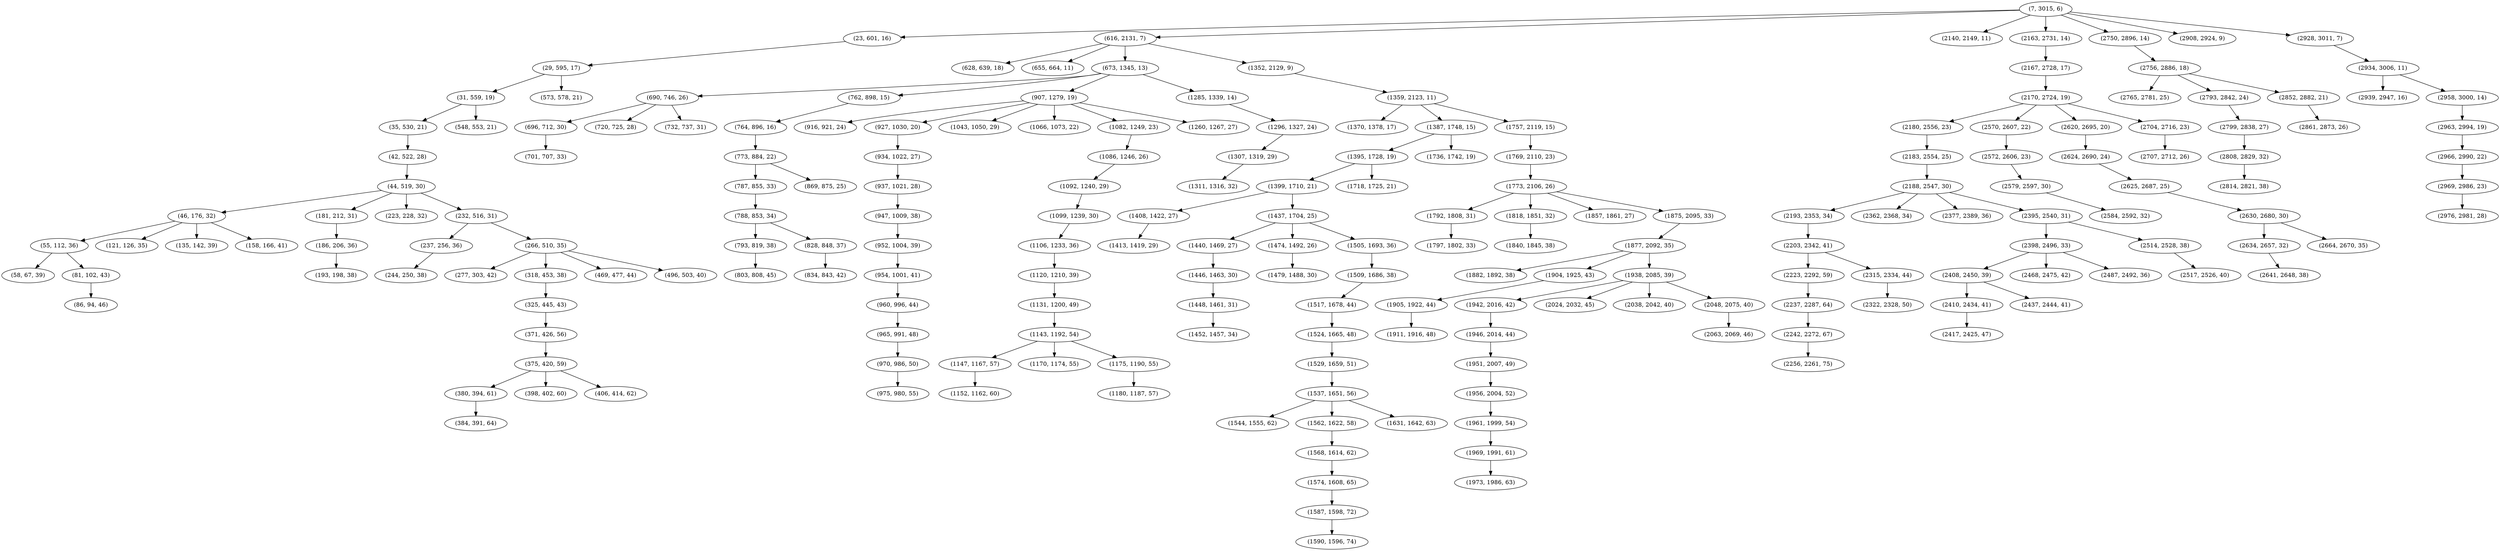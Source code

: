 digraph tree {
    "(7, 3015, 6)";
    "(23, 601, 16)";
    "(29, 595, 17)";
    "(31, 559, 19)";
    "(35, 530, 21)";
    "(42, 522, 28)";
    "(44, 519, 30)";
    "(46, 176, 32)";
    "(55, 112, 36)";
    "(58, 67, 39)";
    "(81, 102, 43)";
    "(86, 94, 46)";
    "(121, 126, 35)";
    "(135, 142, 39)";
    "(158, 166, 41)";
    "(181, 212, 31)";
    "(186, 206, 36)";
    "(193, 198, 38)";
    "(223, 228, 32)";
    "(232, 516, 31)";
    "(237, 256, 36)";
    "(244, 250, 38)";
    "(266, 510, 35)";
    "(277, 303, 42)";
    "(318, 453, 38)";
    "(325, 445, 43)";
    "(371, 426, 56)";
    "(375, 420, 59)";
    "(380, 394, 61)";
    "(384, 391, 64)";
    "(398, 402, 60)";
    "(406, 414, 62)";
    "(469, 477, 44)";
    "(496, 503, 40)";
    "(548, 553, 21)";
    "(573, 578, 21)";
    "(616, 2131, 7)";
    "(628, 639, 18)";
    "(655, 664, 11)";
    "(673, 1345, 13)";
    "(690, 746, 26)";
    "(696, 712, 30)";
    "(701, 707, 33)";
    "(720, 725, 28)";
    "(732, 737, 31)";
    "(762, 898, 15)";
    "(764, 896, 16)";
    "(773, 884, 22)";
    "(787, 855, 33)";
    "(788, 853, 34)";
    "(793, 819, 38)";
    "(803, 808, 45)";
    "(828, 848, 37)";
    "(834, 843, 42)";
    "(869, 875, 25)";
    "(907, 1279, 19)";
    "(916, 921, 24)";
    "(927, 1030, 20)";
    "(934, 1022, 27)";
    "(937, 1021, 28)";
    "(947, 1009, 38)";
    "(952, 1004, 39)";
    "(954, 1001, 41)";
    "(960, 996, 44)";
    "(965, 991, 48)";
    "(970, 986, 50)";
    "(975, 980, 55)";
    "(1043, 1050, 29)";
    "(1066, 1073, 22)";
    "(1082, 1249, 23)";
    "(1086, 1246, 26)";
    "(1092, 1240, 29)";
    "(1099, 1239, 30)";
    "(1106, 1233, 36)";
    "(1120, 1210, 39)";
    "(1131, 1200, 49)";
    "(1143, 1192, 54)";
    "(1147, 1167, 57)";
    "(1152, 1162, 60)";
    "(1170, 1174, 55)";
    "(1175, 1190, 55)";
    "(1180, 1187, 57)";
    "(1260, 1267, 27)";
    "(1285, 1339, 14)";
    "(1296, 1327, 24)";
    "(1307, 1319, 29)";
    "(1311, 1316, 32)";
    "(1352, 2129, 9)";
    "(1359, 2123, 11)";
    "(1370, 1378, 17)";
    "(1387, 1748, 15)";
    "(1395, 1728, 19)";
    "(1399, 1710, 21)";
    "(1408, 1422, 27)";
    "(1413, 1419, 29)";
    "(1437, 1704, 25)";
    "(1440, 1469, 27)";
    "(1446, 1463, 30)";
    "(1448, 1461, 31)";
    "(1452, 1457, 34)";
    "(1474, 1492, 26)";
    "(1479, 1488, 30)";
    "(1505, 1693, 36)";
    "(1509, 1686, 38)";
    "(1517, 1678, 44)";
    "(1524, 1665, 48)";
    "(1529, 1659, 51)";
    "(1537, 1651, 56)";
    "(1544, 1555, 62)";
    "(1562, 1622, 58)";
    "(1568, 1614, 62)";
    "(1574, 1608, 65)";
    "(1587, 1598, 72)";
    "(1590, 1596, 74)";
    "(1631, 1642, 63)";
    "(1718, 1725, 21)";
    "(1736, 1742, 19)";
    "(1757, 2119, 15)";
    "(1769, 2110, 23)";
    "(1773, 2106, 26)";
    "(1792, 1808, 31)";
    "(1797, 1802, 33)";
    "(1818, 1851, 32)";
    "(1840, 1845, 38)";
    "(1857, 1861, 27)";
    "(1875, 2095, 33)";
    "(1877, 2092, 35)";
    "(1882, 1892, 38)";
    "(1904, 1925, 43)";
    "(1905, 1922, 44)";
    "(1911, 1916, 48)";
    "(1938, 2085, 39)";
    "(1942, 2016, 42)";
    "(1946, 2014, 44)";
    "(1951, 2007, 49)";
    "(1956, 2004, 52)";
    "(1961, 1999, 54)";
    "(1969, 1991, 61)";
    "(1973, 1986, 63)";
    "(2024, 2032, 45)";
    "(2038, 2042, 40)";
    "(2048, 2075, 40)";
    "(2063, 2069, 46)";
    "(2140, 2149, 11)";
    "(2163, 2731, 14)";
    "(2167, 2728, 17)";
    "(2170, 2724, 19)";
    "(2180, 2556, 23)";
    "(2183, 2554, 25)";
    "(2188, 2547, 30)";
    "(2193, 2353, 34)";
    "(2203, 2342, 41)";
    "(2223, 2292, 59)";
    "(2237, 2287, 64)";
    "(2242, 2272, 67)";
    "(2256, 2261, 75)";
    "(2315, 2334, 44)";
    "(2322, 2328, 50)";
    "(2362, 2368, 34)";
    "(2377, 2389, 36)";
    "(2395, 2540, 31)";
    "(2398, 2496, 33)";
    "(2408, 2450, 39)";
    "(2410, 2434, 41)";
    "(2417, 2425, 47)";
    "(2437, 2444, 41)";
    "(2468, 2475, 42)";
    "(2487, 2492, 36)";
    "(2514, 2528, 38)";
    "(2517, 2526, 40)";
    "(2570, 2607, 22)";
    "(2572, 2606, 23)";
    "(2579, 2597, 30)";
    "(2584, 2592, 32)";
    "(2620, 2695, 20)";
    "(2624, 2690, 24)";
    "(2625, 2687, 25)";
    "(2630, 2680, 30)";
    "(2634, 2657, 32)";
    "(2641, 2648, 38)";
    "(2664, 2670, 35)";
    "(2704, 2716, 23)";
    "(2707, 2712, 26)";
    "(2750, 2896, 14)";
    "(2756, 2886, 18)";
    "(2765, 2781, 25)";
    "(2793, 2842, 24)";
    "(2799, 2838, 27)";
    "(2808, 2829, 32)";
    "(2814, 2821, 38)";
    "(2852, 2882, 21)";
    "(2861, 2873, 26)";
    "(2908, 2924, 9)";
    "(2928, 3011, 7)";
    "(2934, 3006, 11)";
    "(2939, 2947, 16)";
    "(2958, 3000, 14)";
    "(2963, 2994, 19)";
    "(2966, 2990, 22)";
    "(2969, 2986, 23)";
    "(2976, 2981, 28)";
    "(7, 3015, 6)" -> "(23, 601, 16)";
    "(7, 3015, 6)" -> "(616, 2131, 7)";
    "(7, 3015, 6)" -> "(2140, 2149, 11)";
    "(7, 3015, 6)" -> "(2163, 2731, 14)";
    "(7, 3015, 6)" -> "(2750, 2896, 14)";
    "(7, 3015, 6)" -> "(2908, 2924, 9)";
    "(7, 3015, 6)" -> "(2928, 3011, 7)";
    "(23, 601, 16)" -> "(29, 595, 17)";
    "(29, 595, 17)" -> "(31, 559, 19)";
    "(29, 595, 17)" -> "(573, 578, 21)";
    "(31, 559, 19)" -> "(35, 530, 21)";
    "(31, 559, 19)" -> "(548, 553, 21)";
    "(35, 530, 21)" -> "(42, 522, 28)";
    "(42, 522, 28)" -> "(44, 519, 30)";
    "(44, 519, 30)" -> "(46, 176, 32)";
    "(44, 519, 30)" -> "(181, 212, 31)";
    "(44, 519, 30)" -> "(223, 228, 32)";
    "(44, 519, 30)" -> "(232, 516, 31)";
    "(46, 176, 32)" -> "(55, 112, 36)";
    "(46, 176, 32)" -> "(121, 126, 35)";
    "(46, 176, 32)" -> "(135, 142, 39)";
    "(46, 176, 32)" -> "(158, 166, 41)";
    "(55, 112, 36)" -> "(58, 67, 39)";
    "(55, 112, 36)" -> "(81, 102, 43)";
    "(81, 102, 43)" -> "(86, 94, 46)";
    "(181, 212, 31)" -> "(186, 206, 36)";
    "(186, 206, 36)" -> "(193, 198, 38)";
    "(232, 516, 31)" -> "(237, 256, 36)";
    "(232, 516, 31)" -> "(266, 510, 35)";
    "(237, 256, 36)" -> "(244, 250, 38)";
    "(266, 510, 35)" -> "(277, 303, 42)";
    "(266, 510, 35)" -> "(318, 453, 38)";
    "(266, 510, 35)" -> "(469, 477, 44)";
    "(266, 510, 35)" -> "(496, 503, 40)";
    "(318, 453, 38)" -> "(325, 445, 43)";
    "(325, 445, 43)" -> "(371, 426, 56)";
    "(371, 426, 56)" -> "(375, 420, 59)";
    "(375, 420, 59)" -> "(380, 394, 61)";
    "(375, 420, 59)" -> "(398, 402, 60)";
    "(375, 420, 59)" -> "(406, 414, 62)";
    "(380, 394, 61)" -> "(384, 391, 64)";
    "(616, 2131, 7)" -> "(628, 639, 18)";
    "(616, 2131, 7)" -> "(655, 664, 11)";
    "(616, 2131, 7)" -> "(673, 1345, 13)";
    "(616, 2131, 7)" -> "(1352, 2129, 9)";
    "(673, 1345, 13)" -> "(690, 746, 26)";
    "(673, 1345, 13)" -> "(762, 898, 15)";
    "(673, 1345, 13)" -> "(907, 1279, 19)";
    "(673, 1345, 13)" -> "(1285, 1339, 14)";
    "(690, 746, 26)" -> "(696, 712, 30)";
    "(690, 746, 26)" -> "(720, 725, 28)";
    "(690, 746, 26)" -> "(732, 737, 31)";
    "(696, 712, 30)" -> "(701, 707, 33)";
    "(762, 898, 15)" -> "(764, 896, 16)";
    "(764, 896, 16)" -> "(773, 884, 22)";
    "(773, 884, 22)" -> "(787, 855, 33)";
    "(773, 884, 22)" -> "(869, 875, 25)";
    "(787, 855, 33)" -> "(788, 853, 34)";
    "(788, 853, 34)" -> "(793, 819, 38)";
    "(788, 853, 34)" -> "(828, 848, 37)";
    "(793, 819, 38)" -> "(803, 808, 45)";
    "(828, 848, 37)" -> "(834, 843, 42)";
    "(907, 1279, 19)" -> "(916, 921, 24)";
    "(907, 1279, 19)" -> "(927, 1030, 20)";
    "(907, 1279, 19)" -> "(1043, 1050, 29)";
    "(907, 1279, 19)" -> "(1066, 1073, 22)";
    "(907, 1279, 19)" -> "(1082, 1249, 23)";
    "(907, 1279, 19)" -> "(1260, 1267, 27)";
    "(927, 1030, 20)" -> "(934, 1022, 27)";
    "(934, 1022, 27)" -> "(937, 1021, 28)";
    "(937, 1021, 28)" -> "(947, 1009, 38)";
    "(947, 1009, 38)" -> "(952, 1004, 39)";
    "(952, 1004, 39)" -> "(954, 1001, 41)";
    "(954, 1001, 41)" -> "(960, 996, 44)";
    "(960, 996, 44)" -> "(965, 991, 48)";
    "(965, 991, 48)" -> "(970, 986, 50)";
    "(970, 986, 50)" -> "(975, 980, 55)";
    "(1082, 1249, 23)" -> "(1086, 1246, 26)";
    "(1086, 1246, 26)" -> "(1092, 1240, 29)";
    "(1092, 1240, 29)" -> "(1099, 1239, 30)";
    "(1099, 1239, 30)" -> "(1106, 1233, 36)";
    "(1106, 1233, 36)" -> "(1120, 1210, 39)";
    "(1120, 1210, 39)" -> "(1131, 1200, 49)";
    "(1131, 1200, 49)" -> "(1143, 1192, 54)";
    "(1143, 1192, 54)" -> "(1147, 1167, 57)";
    "(1143, 1192, 54)" -> "(1170, 1174, 55)";
    "(1143, 1192, 54)" -> "(1175, 1190, 55)";
    "(1147, 1167, 57)" -> "(1152, 1162, 60)";
    "(1175, 1190, 55)" -> "(1180, 1187, 57)";
    "(1285, 1339, 14)" -> "(1296, 1327, 24)";
    "(1296, 1327, 24)" -> "(1307, 1319, 29)";
    "(1307, 1319, 29)" -> "(1311, 1316, 32)";
    "(1352, 2129, 9)" -> "(1359, 2123, 11)";
    "(1359, 2123, 11)" -> "(1370, 1378, 17)";
    "(1359, 2123, 11)" -> "(1387, 1748, 15)";
    "(1359, 2123, 11)" -> "(1757, 2119, 15)";
    "(1387, 1748, 15)" -> "(1395, 1728, 19)";
    "(1387, 1748, 15)" -> "(1736, 1742, 19)";
    "(1395, 1728, 19)" -> "(1399, 1710, 21)";
    "(1395, 1728, 19)" -> "(1718, 1725, 21)";
    "(1399, 1710, 21)" -> "(1408, 1422, 27)";
    "(1399, 1710, 21)" -> "(1437, 1704, 25)";
    "(1408, 1422, 27)" -> "(1413, 1419, 29)";
    "(1437, 1704, 25)" -> "(1440, 1469, 27)";
    "(1437, 1704, 25)" -> "(1474, 1492, 26)";
    "(1437, 1704, 25)" -> "(1505, 1693, 36)";
    "(1440, 1469, 27)" -> "(1446, 1463, 30)";
    "(1446, 1463, 30)" -> "(1448, 1461, 31)";
    "(1448, 1461, 31)" -> "(1452, 1457, 34)";
    "(1474, 1492, 26)" -> "(1479, 1488, 30)";
    "(1505, 1693, 36)" -> "(1509, 1686, 38)";
    "(1509, 1686, 38)" -> "(1517, 1678, 44)";
    "(1517, 1678, 44)" -> "(1524, 1665, 48)";
    "(1524, 1665, 48)" -> "(1529, 1659, 51)";
    "(1529, 1659, 51)" -> "(1537, 1651, 56)";
    "(1537, 1651, 56)" -> "(1544, 1555, 62)";
    "(1537, 1651, 56)" -> "(1562, 1622, 58)";
    "(1537, 1651, 56)" -> "(1631, 1642, 63)";
    "(1562, 1622, 58)" -> "(1568, 1614, 62)";
    "(1568, 1614, 62)" -> "(1574, 1608, 65)";
    "(1574, 1608, 65)" -> "(1587, 1598, 72)";
    "(1587, 1598, 72)" -> "(1590, 1596, 74)";
    "(1757, 2119, 15)" -> "(1769, 2110, 23)";
    "(1769, 2110, 23)" -> "(1773, 2106, 26)";
    "(1773, 2106, 26)" -> "(1792, 1808, 31)";
    "(1773, 2106, 26)" -> "(1818, 1851, 32)";
    "(1773, 2106, 26)" -> "(1857, 1861, 27)";
    "(1773, 2106, 26)" -> "(1875, 2095, 33)";
    "(1792, 1808, 31)" -> "(1797, 1802, 33)";
    "(1818, 1851, 32)" -> "(1840, 1845, 38)";
    "(1875, 2095, 33)" -> "(1877, 2092, 35)";
    "(1877, 2092, 35)" -> "(1882, 1892, 38)";
    "(1877, 2092, 35)" -> "(1904, 1925, 43)";
    "(1877, 2092, 35)" -> "(1938, 2085, 39)";
    "(1904, 1925, 43)" -> "(1905, 1922, 44)";
    "(1905, 1922, 44)" -> "(1911, 1916, 48)";
    "(1938, 2085, 39)" -> "(1942, 2016, 42)";
    "(1938, 2085, 39)" -> "(2024, 2032, 45)";
    "(1938, 2085, 39)" -> "(2038, 2042, 40)";
    "(1938, 2085, 39)" -> "(2048, 2075, 40)";
    "(1942, 2016, 42)" -> "(1946, 2014, 44)";
    "(1946, 2014, 44)" -> "(1951, 2007, 49)";
    "(1951, 2007, 49)" -> "(1956, 2004, 52)";
    "(1956, 2004, 52)" -> "(1961, 1999, 54)";
    "(1961, 1999, 54)" -> "(1969, 1991, 61)";
    "(1969, 1991, 61)" -> "(1973, 1986, 63)";
    "(2048, 2075, 40)" -> "(2063, 2069, 46)";
    "(2163, 2731, 14)" -> "(2167, 2728, 17)";
    "(2167, 2728, 17)" -> "(2170, 2724, 19)";
    "(2170, 2724, 19)" -> "(2180, 2556, 23)";
    "(2170, 2724, 19)" -> "(2570, 2607, 22)";
    "(2170, 2724, 19)" -> "(2620, 2695, 20)";
    "(2170, 2724, 19)" -> "(2704, 2716, 23)";
    "(2180, 2556, 23)" -> "(2183, 2554, 25)";
    "(2183, 2554, 25)" -> "(2188, 2547, 30)";
    "(2188, 2547, 30)" -> "(2193, 2353, 34)";
    "(2188, 2547, 30)" -> "(2362, 2368, 34)";
    "(2188, 2547, 30)" -> "(2377, 2389, 36)";
    "(2188, 2547, 30)" -> "(2395, 2540, 31)";
    "(2193, 2353, 34)" -> "(2203, 2342, 41)";
    "(2203, 2342, 41)" -> "(2223, 2292, 59)";
    "(2203, 2342, 41)" -> "(2315, 2334, 44)";
    "(2223, 2292, 59)" -> "(2237, 2287, 64)";
    "(2237, 2287, 64)" -> "(2242, 2272, 67)";
    "(2242, 2272, 67)" -> "(2256, 2261, 75)";
    "(2315, 2334, 44)" -> "(2322, 2328, 50)";
    "(2395, 2540, 31)" -> "(2398, 2496, 33)";
    "(2395, 2540, 31)" -> "(2514, 2528, 38)";
    "(2398, 2496, 33)" -> "(2408, 2450, 39)";
    "(2398, 2496, 33)" -> "(2468, 2475, 42)";
    "(2398, 2496, 33)" -> "(2487, 2492, 36)";
    "(2408, 2450, 39)" -> "(2410, 2434, 41)";
    "(2408, 2450, 39)" -> "(2437, 2444, 41)";
    "(2410, 2434, 41)" -> "(2417, 2425, 47)";
    "(2514, 2528, 38)" -> "(2517, 2526, 40)";
    "(2570, 2607, 22)" -> "(2572, 2606, 23)";
    "(2572, 2606, 23)" -> "(2579, 2597, 30)";
    "(2579, 2597, 30)" -> "(2584, 2592, 32)";
    "(2620, 2695, 20)" -> "(2624, 2690, 24)";
    "(2624, 2690, 24)" -> "(2625, 2687, 25)";
    "(2625, 2687, 25)" -> "(2630, 2680, 30)";
    "(2630, 2680, 30)" -> "(2634, 2657, 32)";
    "(2630, 2680, 30)" -> "(2664, 2670, 35)";
    "(2634, 2657, 32)" -> "(2641, 2648, 38)";
    "(2704, 2716, 23)" -> "(2707, 2712, 26)";
    "(2750, 2896, 14)" -> "(2756, 2886, 18)";
    "(2756, 2886, 18)" -> "(2765, 2781, 25)";
    "(2756, 2886, 18)" -> "(2793, 2842, 24)";
    "(2756, 2886, 18)" -> "(2852, 2882, 21)";
    "(2793, 2842, 24)" -> "(2799, 2838, 27)";
    "(2799, 2838, 27)" -> "(2808, 2829, 32)";
    "(2808, 2829, 32)" -> "(2814, 2821, 38)";
    "(2852, 2882, 21)" -> "(2861, 2873, 26)";
    "(2928, 3011, 7)" -> "(2934, 3006, 11)";
    "(2934, 3006, 11)" -> "(2939, 2947, 16)";
    "(2934, 3006, 11)" -> "(2958, 3000, 14)";
    "(2958, 3000, 14)" -> "(2963, 2994, 19)";
    "(2963, 2994, 19)" -> "(2966, 2990, 22)";
    "(2966, 2990, 22)" -> "(2969, 2986, 23)";
    "(2969, 2986, 23)" -> "(2976, 2981, 28)";
}

